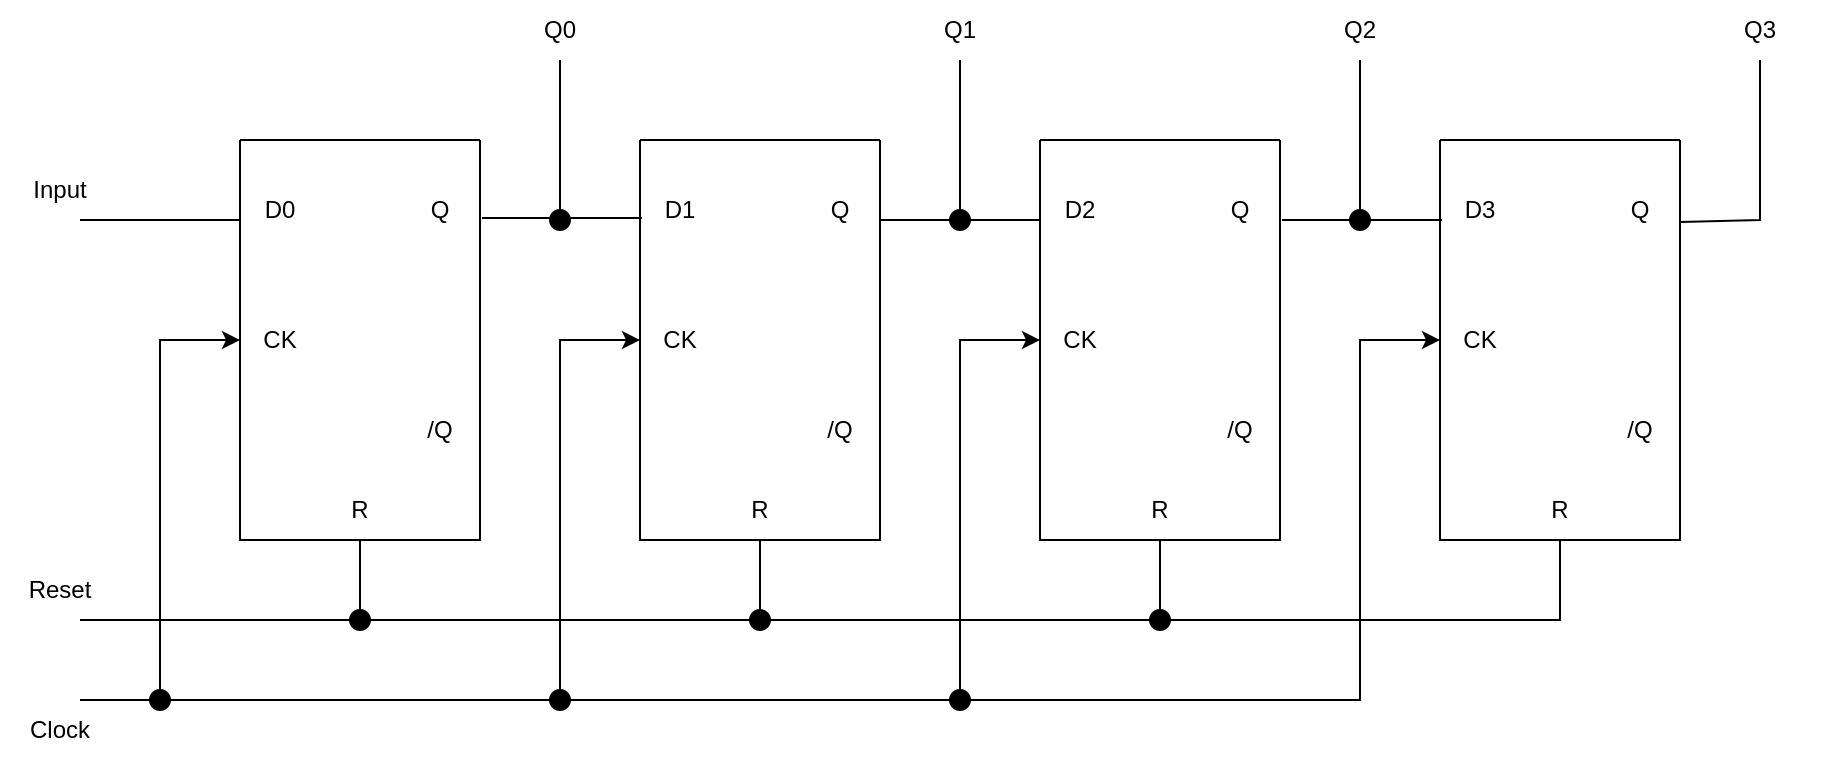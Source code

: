 <mxfile version="21.0.6" type="device"><diagram name="Page-1" id="c7488fd3-1785-93aa-aadb-54a6760d102a"><mxGraphModel dx="2074" dy="1148" grid="1" gridSize="10" guides="1" tooltips="1" connect="1" arrows="1" fold="1" page="1" pageScale="1" pageWidth="1100" pageHeight="850" background="none" math="0" shadow="0"><root><mxCell id="0"/><mxCell id="1" parent="0"/><mxCell id="wQw25ISUymajj_0Bp7DF-4" value="" style="swimlane;startSize=0;" vertex="1" parent="1"><mxGeometry x="120" y="200" width="120" height="200" as="geometry"><mxRectangle x="120" y="200" width="50" height="40" as="alternateBounds"/></mxGeometry></mxCell><mxCell id="wQw25ISUymajj_0Bp7DF-37" value="D0" style="text;html=1;strokeColor=none;fillColor=none;align=center;verticalAlign=middle;whiteSpace=wrap;rounded=0;" vertex="1" parent="wQw25ISUymajj_0Bp7DF-4"><mxGeometry x="-10" y="20" width="60" height="30" as="geometry"/></mxCell><mxCell id="wQw25ISUymajj_0Bp7DF-38" value="CK" style="text;html=1;strokeColor=none;fillColor=none;align=center;verticalAlign=middle;whiteSpace=wrap;rounded=0;" vertex="1" parent="wQw25ISUymajj_0Bp7DF-4"><mxGeometry x="-10" y="85" width="60" height="30" as="geometry"/></mxCell><mxCell id="wQw25ISUymajj_0Bp7DF-39" value="R" style="text;html=1;strokeColor=none;fillColor=none;align=center;verticalAlign=middle;whiteSpace=wrap;rounded=0;" vertex="1" parent="wQw25ISUymajj_0Bp7DF-4"><mxGeometry x="30" y="170" width="60" height="30" as="geometry"/></mxCell><mxCell id="wQw25ISUymajj_0Bp7DF-40" value="Q" style="text;html=1;strokeColor=none;fillColor=none;align=center;verticalAlign=middle;whiteSpace=wrap;rounded=0;" vertex="1" parent="wQw25ISUymajj_0Bp7DF-4"><mxGeometry x="70" y="20" width="60" height="30" as="geometry"/></mxCell><mxCell id="wQw25ISUymajj_0Bp7DF-41" value="/Q" style="text;html=1;strokeColor=none;fillColor=none;align=center;verticalAlign=middle;whiteSpace=wrap;rounded=0;" vertex="1" parent="wQw25ISUymajj_0Bp7DF-4"><mxGeometry x="70" y="130" width="60" height="30" as="geometry"/></mxCell><mxCell id="wQw25ISUymajj_0Bp7DF-12" value="" style="endArrow=classic;html=1;rounded=0;entryX=0;entryY=0.5;entryDx=0;entryDy=0;" edge="1" parent="1"><mxGeometry width="50" height="50" relative="1" as="geometry"><mxPoint x="40" y="480" as="sourcePoint"/><mxPoint x="720" y="300" as="targetPoint"/><Array as="points"><mxPoint x="680" y="480"/><mxPoint x="680" y="300"/></Array></mxGeometry></mxCell><mxCell id="wQw25ISUymajj_0Bp7DF-13" value="" style="endArrow=classic;html=1;rounded=0;entryX=0;entryY=0.5;entryDx=0;entryDy=0;" edge="1" parent="1"><mxGeometry width="50" height="50" relative="1" as="geometry"><mxPoint x="480" y="480" as="sourcePoint"/><mxPoint x="520" y="300" as="targetPoint"/><Array as="points"><mxPoint x="480" y="300"/></Array></mxGeometry></mxCell><mxCell id="wQw25ISUymajj_0Bp7DF-14" value="" style="endArrow=classic;html=1;rounded=0;entryX=0;entryY=0.5;entryDx=0;entryDy=0;" edge="1" parent="1"><mxGeometry width="50" height="50" relative="1" as="geometry"><mxPoint x="280" y="480" as="sourcePoint"/><mxPoint x="320" y="300" as="targetPoint"/><Array as="points"><mxPoint x="280" y="300"/></Array></mxGeometry></mxCell><mxCell id="wQw25ISUymajj_0Bp7DF-15" value="" style="endArrow=classic;html=1;rounded=0;entryX=0;entryY=0.5;entryDx=0;entryDy=0;" edge="1" parent="1" target="wQw25ISUymajj_0Bp7DF-4"><mxGeometry width="50" height="50" relative="1" as="geometry"><mxPoint x="80" y="480" as="sourcePoint"/><mxPoint x="570" y="360" as="targetPoint"/><Array as="points"><mxPoint x="80" y="300"/></Array></mxGeometry></mxCell><mxCell id="wQw25ISUymajj_0Bp7DF-17" value="" style="endArrow=none;html=1;rounded=0;entryX=0.5;entryY=1;entryDx=0;entryDy=0;" edge="1" parent="1"><mxGeometry width="50" height="50" relative="1" as="geometry"><mxPoint x="40" y="440" as="sourcePoint"/><mxPoint x="780" y="400" as="targetPoint"/><Array as="points"><mxPoint x="780" y="440"/></Array></mxGeometry></mxCell><mxCell id="wQw25ISUymajj_0Bp7DF-18" value="" style="endArrow=none;html=1;rounded=0;entryX=0.5;entryY=1;entryDx=0;entryDy=0;" edge="1" parent="1"><mxGeometry width="50" height="50" relative="1" as="geometry"><mxPoint x="580" y="440" as="sourcePoint"/><mxPoint x="580" y="400" as="targetPoint"/></mxGeometry></mxCell><mxCell id="wQw25ISUymajj_0Bp7DF-19" value="" style="endArrow=none;html=1;rounded=0;entryX=0.5;entryY=1;entryDx=0;entryDy=0;" edge="1" parent="1"><mxGeometry width="50" height="50" relative="1" as="geometry"><mxPoint x="380" y="440" as="sourcePoint"/><mxPoint x="380" y="400" as="targetPoint"/></mxGeometry></mxCell><mxCell id="wQw25ISUymajj_0Bp7DF-20" value="" style="endArrow=none;html=1;rounded=0;entryX=0.5;entryY=1;entryDx=0;entryDy=0;" edge="1" parent="1" target="wQw25ISUymajj_0Bp7DF-4"><mxGeometry width="50" height="50" relative="1" as="geometry"><mxPoint x="180" y="440" as="sourcePoint"/><mxPoint x="570" y="360" as="targetPoint"/></mxGeometry></mxCell><mxCell id="wQw25ISUymajj_0Bp7DF-22" value="" style="endArrow=none;html=1;rounded=0;entryX=0;entryY=0.2;entryDx=0;entryDy=0;entryPerimeter=0;" edge="1" parent="1" target="wQw25ISUymajj_0Bp7DF-4"><mxGeometry width="50" height="50" relative="1" as="geometry"><mxPoint x="40" y="240" as="sourcePoint"/><mxPoint x="570" y="360" as="targetPoint"/></mxGeometry></mxCell><mxCell id="wQw25ISUymajj_0Bp7DF-23" value="" style="endArrow=none;html=1;rounded=0;exitX=1.008;exitY=0.195;exitDx=0;exitDy=0;exitPerimeter=0;entryX=0.008;entryY=0.195;entryDx=0;entryDy=0;entryPerimeter=0;" edge="1" parent="1" source="wQw25ISUymajj_0Bp7DF-4"><mxGeometry width="50" height="50" relative="1" as="geometry"><mxPoint x="250" y="280" as="sourcePoint"/><mxPoint x="320.96" y="239" as="targetPoint"/></mxGeometry></mxCell><mxCell id="wQw25ISUymajj_0Bp7DF-24" value="" style="endArrow=none;html=1;rounded=0;entryX=0;entryY=0.2;entryDx=0;entryDy=0;entryPerimeter=0;" edge="1" parent="1"><mxGeometry width="50" height="50" relative="1" as="geometry"><mxPoint x="440" y="240" as="sourcePoint"/><mxPoint x="520" y="240" as="targetPoint"/></mxGeometry></mxCell><mxCell id="wQw25ISUymajj_0Bp7DF-25" value="" style="endArrow=none;html=1;rounded=0;entryX=0.008;entryY=0.2;entryDx=0;entryDy=0;entryPerimeter=0;exitX=1.008;exitY=0.2;exitDx=0;exitDy=0;exitPerimeter=0;" edge="1" parent="1"><mxGeometry width="50" height="50" relative="1" as="geometry"><mxPoint x="640.96" y="240" as="sourcePoint"/><mxPoint x="720.96" y="240" as="targetPoint"/></mxGeometry></mxCell><mxCell id="wQw25ISUymajj_0Bp7DF-26" value="" style="endArrow=none;html=1;rounded=0;" edge="1" parent="1"><mxGeometry width="50" height="50" relative="1" as="geometry"><mxPoint x="280" y="240" as="sourcePoint"/><mxPoint x="280" y="160" as="targetPoint"/></mxGeometry></mxCell><mxCell id="wQw25ISUymajj_0Bp7DF-27" value="" style="endArrow=none;html=1;rounded=0;" edge="1" parent="1"><mxGeometry width="50" height="50" relative="1" as="geometry"><mxPoint x="480" y="240" as="sourcePoint"/><mxPoint x="480" y="160" as="targetPoint"/></mxGeometry></mxCell><mxCell id="wQw25ISUymajj_0Bp7DF-28" value="" style="endArrow=none;html=1;rounded=0;" edge="1" parent="1"><mxGeometry width="50" height="50" relative="1" as="geometry"><mxPoint x="680" y="160" as="sourcePoint"/><mxPoint x="680" y="240" as="targetPoint"/></mxGeometry></mxCell><mxCell id="wQw25ISUymajj_0Bp7DF-29" value="" style="endArrow=none;html=1;rounded=0;entryX=1;entryY=0.205;entryDx=0;entryDy=0;entryPerimeter=0;" edge="1" parent="1"><mxGeometry width="50" height="50" relative="1" as="geometry"><mxPoint x="880" y="160" as="sourcePoint"/><mxPoint x="840" y="241" as="targetPoint"/><Array as="points"><mxPoint x="880" y="240"/></Array></mxGeometry></mxCell><mxCell id="wQw25ISUymajj_0Bp7DF-42" value="" style="swimlane;startSize=0;" vertex="1" parent="1"><mxGeometry x="320" y="200" width="120" height="200" as="geometry"><mxRectangle x="120" y="200" width="50" height="40" as="alternateBounds"/></mxGeometry></mxCell><mxCell id="wQw25ISUymajj_0Bp7DF-43" value="D1" style="text;html=1;strokeColor=none;fillColor=none;align=center;verticalAlign=middle;whiteSpace=wrap;rounded=0;" vertex="1" parent="wQw25ISUymajj_0Bp7DF-42"><mxGeometry x="-10" y="20" width="60" height="30" as="geometry"/></mxCell><mxCell id="wQw25ISUymajj_0Bp7DF-44" value="CK" style="text;html=1;strokeColor=none;fillColor=none;align=center;verticalAlign=middle;whiteSpace=wrap;rounded=0;" vertex="1" parent="wQw25ISUymajj_0Bp7DF-42"><mxGeometry x="-10" y="85" width="60" height="30" as="geometry"/></mxCell><mxCell id="wQw25ISUymajj_0Bp7DF-45" value="R" style="text;html=1;strokeColor=none;fillColor=none;align=center;verticalAlign=middle;whiteSpace=wrap;rounded=0;" vertex="1" parent="wQw25ISUymajj_0Bp7DF-42"><mxGeometry x="30" y="170" width="60" height="30" as="geometry"/></mxCell><mxCell id="wQw25ISUymajj_0Bp7DF-46" value="Q" style="text;html=1;strokeColor=none;fillColor=none;align=center;verticalAlign=middle;whiteSpace=wrap;rounded=0;" vertex="1" parent="wQw25ISUymajj_0Bp7DF-42"><mxGeometry x="70" y="20" width="60" height="30" as="geometry"/></mxCell><mxCell id="wQw25ISUymajj_0Bp7DF-47" value="/Q" style="text;html=1;strokeColor=none;fillColor=none;align=center;verticalAlign=middle;whiteSpace=wrap;rounded=0;" vertex="1" parent="wQw25ISUymajj_0Bp7DF-42"><mxGeometry x="70" y="130" width="60" height="30" as="geometry"/></mxCell><mxCell id="wQw25ISUymajj_0Bp7DF-60" value="" style="swimlane;startSize=0;" vertex="1" parent="1"><mxGeometry x="520" y="200" width="120" height="200" as="geometry"><mxRectangle x="120" y="200" width="50" height="40" as="alternateBounds"/></mxGeometry></mxCell><mxCell id="wQw25ISUymajj_0Bp7DF-61" value="D2" style="text;html=1;strokeColor=none;fillColor=none;align=center;verticalAlign=middle;whiteSpace=wrap;rounded=0;" vertex="1" parent="wQw25ISUymajj_0Bp7DF-60"><mxGeometry x="-10" y="20" width="60" height="30" as="geometry"/></mxCell><mxCell id="wQw25ISUymajj_0Bp7DF-62" value="CK" style="text;html=1;strokeColor=none;fillColor=none;align=center;verticalAlign=middle;whiteSpace=wrap;rounded=0;" vertex="1" parent="wQw25ISUymajj_0Bp7DF-60"><mxGeometry x="-10" y="85" width="60" height="30" as="geometry"/></mxCell><mxCell id="wQw25ISUymajj_0Bp7DF-63" value="R" style="text;html=1;strokeColor=none;fillColor=none;align=center;verticalAlign=middle;whiteSpace=wrap;rounded=0;" vertex="1" parent="wQw25ISUymajj_0Bp7DF-60"><mxGeometry x="30" y="170" width="60" height="30" as="geometry"/></mxCell><mxCell id="wQw25ISUymajj_0Bp7DF-64" value="Q" style="text;html=1;strokeColor=none;fillColor=none;align=center;verticalAlign=middle;whiteSpace=wrap;rounded=0;" vertex="1" parent="wQw25ISUymajj_0Bp7DF-60"><mxGeometry x="70" y="20" width="60" height="30" as="geometry"/></mxCell><mxCell id="wQw25ISUymajj_0Bp7DF-65" value="/Q" style="text;html=1;strokeColor=none;fillColor=none;align=center;verticalAlign=middle;whiteSpace=wrap;rounded=0;" vertex="1" parent="wQw25ISUymajj_0Bp7DF-60"><mxGeometry x="70" y="130" width="60" height="30" as="geometry"/></mxCell><mxCell id="wQw25ISUymajj_0Bp7DF-66" value="" style="swimlane;startSize=0;" vertex="1" parent="1"><mxGeometry x="720" y="200" width="120" height="200" as="geometry"><mxRectangle x="120" y="200" width="50" height="40" as="alternateBounds"/></mxGeometry></mxCell><mxCell id="wQw25ISUymajj_0Bp7DF-67" value="D3" style="text;html=1;strokeColor=none;fillColor=none;align=center;verticalAlign=middle;whiteSpace=wrap;rounded=0;" vertex="1" parent="wQw25ISUymajj_0Bp7DF-66"><mxGeometry x="-10" y="20" width="60" height="30" as="geometry"/></mxCell><mxCell id="wQw25ISUymajj_0Bp7DF-68" value="CK" style="text;html=1;strokeColor=none;fillColor=none;align=center;verticalAlign=middle;whiteSpace=wrap;rounded=0;" vertex="1" parent="wQw25ISUymajj_0Bp7DF-66"><mxGeometry x="-10" y="85" width="60" height="30" as="geometry"/></mxCell><mxCell id="wQw25ISUymajj_0Bp7DF-69" value="R" style="text;html=1;strokeColor=none;fillColor=none;align=center;verticalAlign=middle;whiteSpace=wrap;rounded=0;" vertex="1" parent="wQw25ISUymajj_0Bp7DF-66"><mxGeometry x="30" y="170" width="60" height="30" as="geometry"/></mxCell><mxCell id="wQw25ISUymajj_0Bp7DF-70" value="Q" style="text;html=1;strokeColor=none;fillColor=none;align=center;verticalAlign=middle;whiteSpace=wrap;rounded=0;" vertex="1" parent="wQw25ISUymajj_0Bp7DF-66"><mxGeometry x="70" y="20" width="60" height="30" as="geometry"/></mxCell><mxCell id="wQw25ISUymajj_0Bp7DF-71" value="/Q" style="text;html=1;strokeColor=none;fillColor=none;align=center;verticalAlign=middle;whiteSpace=wrap;rounded=0;" vertex="1" parent="wQw25ISUymajj_0Bp7DF-66"><mxGeometry x="70" y="130" width="60" height="30" as="geometry"/></mxCell><mxCell id="wQw25ISUymajj_0Bp7DF-72" value="Clock" style="text;html=1;strokeColor=none;fillColor=none;align=center;verticalAlign=middle;whiteSpace=wrap;rounded=0;" vertex="1" parent="1"><mxGeometry y="480" width="60" height="30" as="geometry"/></mxCell><mxCell id="wQw25ISUymajj_0Bp7DF-73" value="Reset" style="text;html=1;strokeColor=none;fillColor=none;align=center;verticalAlign=middle;whiteSpace=wrap;rounded=0;" vertex="1" parent="1"><mxGeometry y="410" width="60" height="30" as="geometry"/></mxCell><mxCell id="wQw25ISUymajj_0Bp7DF-80" value="Input" style="text;html=1;strokeColor=none;fillColor=none;align=center;verticalAlign=middle;whiteSpace=wrap;rounded=0;" vertex="1" parent="1"><mxGeometry y="210" width="60" height="30" as="geometry"/></mxCell><mxCell id="wQw25ISUymajj_0Bp7DF-81" value="Q0" style="text;html=1;strokeColor=none;fillColor=none;align=center;verticalAlign=middle;whiteSpace=wrap;rounded=0;" vertex="1" parent="1"><mxGeometry x="250" y="130" width="60" height="30" as="geometry"/></mxCell><mxCell id="wQw25ISUymajj_0Bp7DF-88" value="Q1" style="text;html=1;strokeColor=none;fillColor=none;align=center;verticalAlign=middle;whiteSpace=wrap;rounded=0;" vertex="1" parent="1"><mxGeometry x="450" y="130" width="60" height="30" as="geometry"/></mxCell><mxCell id="wQw25ISUymajj_0Bp7DF-89" value="Q2" style="text;html=1;strokeColor=none;fillColor=none;align=center;verticalAlign=middle;whiteSpace=wrap;rounded=0;" vertex="1" parent="1"><mxGeometry x="650" y="130" width="60" height="30" as="geometry"/></mxCell><mxCell id="wQw25ISUymajj_0Bp7DF-90" value="Q3" style="text;html=1;strokeColor=none;fillColor=none;align=center;verticalAlign=middle;whiteSpace=wrap;rounded=0;" vertex="1" parent="1"><mxGeometry x="850" y="130" width="60" height="30" as="geometry"/></mxCell><mxCell id="wQw25ISUymajj_0Bp7DF-91" value="" style="ellipse;whiteSpace=wrap;html=1;aspect=fixed;connectable=0;fillColor=#000000;" vertex="1" parent="1"><mxGeometry x="175" y="435" width="10" height="10" as="geometry"/></mxCell><mxCell id="wQw25ISUymajj_0Bp7DF-92" value="" style="ellipse;whiteSpace=wrap;html=1;aspect=fixed;connectable=0;fillColor=#000000;" vertex="1" parent="1"><mxGeometry x="375" y="435" width="10" height="10" as="geometry"/></mxCell><mxCell id="wQw25ISUymajj_0Bp7DF-93" value="" style="ellipse;whiteSpace=wrap;html=1;aspect=fixed;connectable=0;fillColor=#000000;" vertex="1" parent="1"><mxGeometry x="575" y="435" width="10" height="10" as="geometry"/></mxCell><mxCell id="wQw25ISUymajj_0Bp7DF-94" value="" style="ellipse;whiteSpace=wrap;html=1;aspect=fixed;connectable=0;fillColor=#000000;" vertex="1" parent="1"><mxGeometry x="75" y="475" width="10" height="10" as="geometry"/></mxCell><mxCell id="wQw25ISUymajj_0Bp7DF-95" value="" style="ellipse;whiteSpace=wrap;html=1;aspect=fixed;connectable=0;fillColor=#000000;" vertex="1" parent="1"><mxGeometry x="275" y="475" width="10" height="10" as="geometry"/></mxCell><mxCell id="wQw25ISUymajj_0Bp7DF-96" value="" style="ellipse;whiteSpace=wrap;html=1;aspect=fixed;connectable=0;fillColor=#000000;" vertex="1" parent="1"><mxGeometry x="475" y="475" width="10" height="10" as="geometry"/></mxCell><mxCell id="wQw25ISUymajj_0Bp7DF-97" value="" style="ellipse;whiteSpace=wrap;html=1;aspect=fixed;connectable=0;fillColor=#000000;" vertex="1" parent="1"><mxGeometry x="275" y="235" width="10" height="10" as="geometry"/></mxCell><mxCell id="wQw25ISUymajj_0Bp7DF-98" value="" style="ellipse;whiteSpace=wrap;html=1;aspect=fixed;connectable=0;fillColor=#000000;" vertex="1" parent="1"><mxGeometry x="475" y="235" width="10" height="10" as="geometry"/></mxCell><mxCell id="wQw25ISUymajj_0Bp7DF-99" value="" style="ellipse;whiteSpace=wrap;html=1;aspect=fixed;connectable=0;fillColor=#000000;" vertex="1" parent="1"><mxGeometry x="675" y="235" width="10" height="10" as="geometry"/></mxCell></root></mxGraphModel></diagram></mxfile>